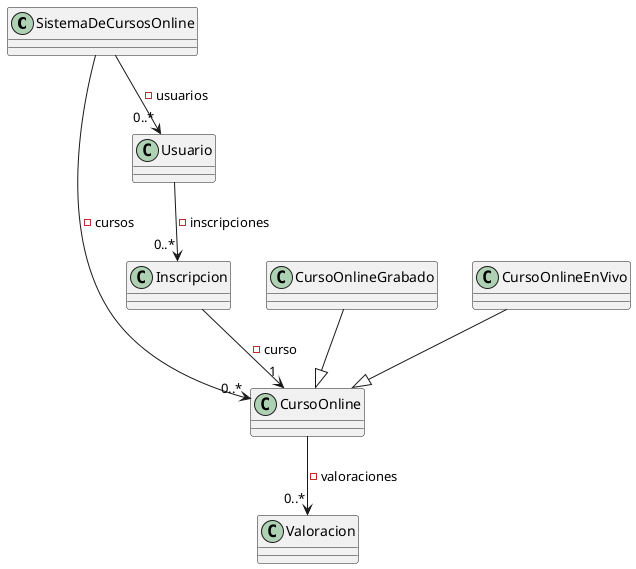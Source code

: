 @startuml SistemaDeCursosOnline
class SistemaDeCursosOnline{

}
SistemaDeCursosOnline-->"0..*"CursoOnline:-cursos
SistemaDeCursosOnline-->"0..*"Usuario:-usuarios
class CursoOnline{

}
CursoOnline --> "0..*"Valoracion:-valoraciones
class CursoOnlineGrabado{

}
CursoOnlineGrabado--|>CursoOnline
class CursoOnlineEnVivo{

}
CursoOnlineEnVivo--|> CursoOnline

class Valoracion{

}
class Inscripcion{

}
Inscripcion --> "1"CursoOnline:-curso
class Usuario{

}
Usuario --> "0..*"Inscripcion:-inscripciones
@enduml